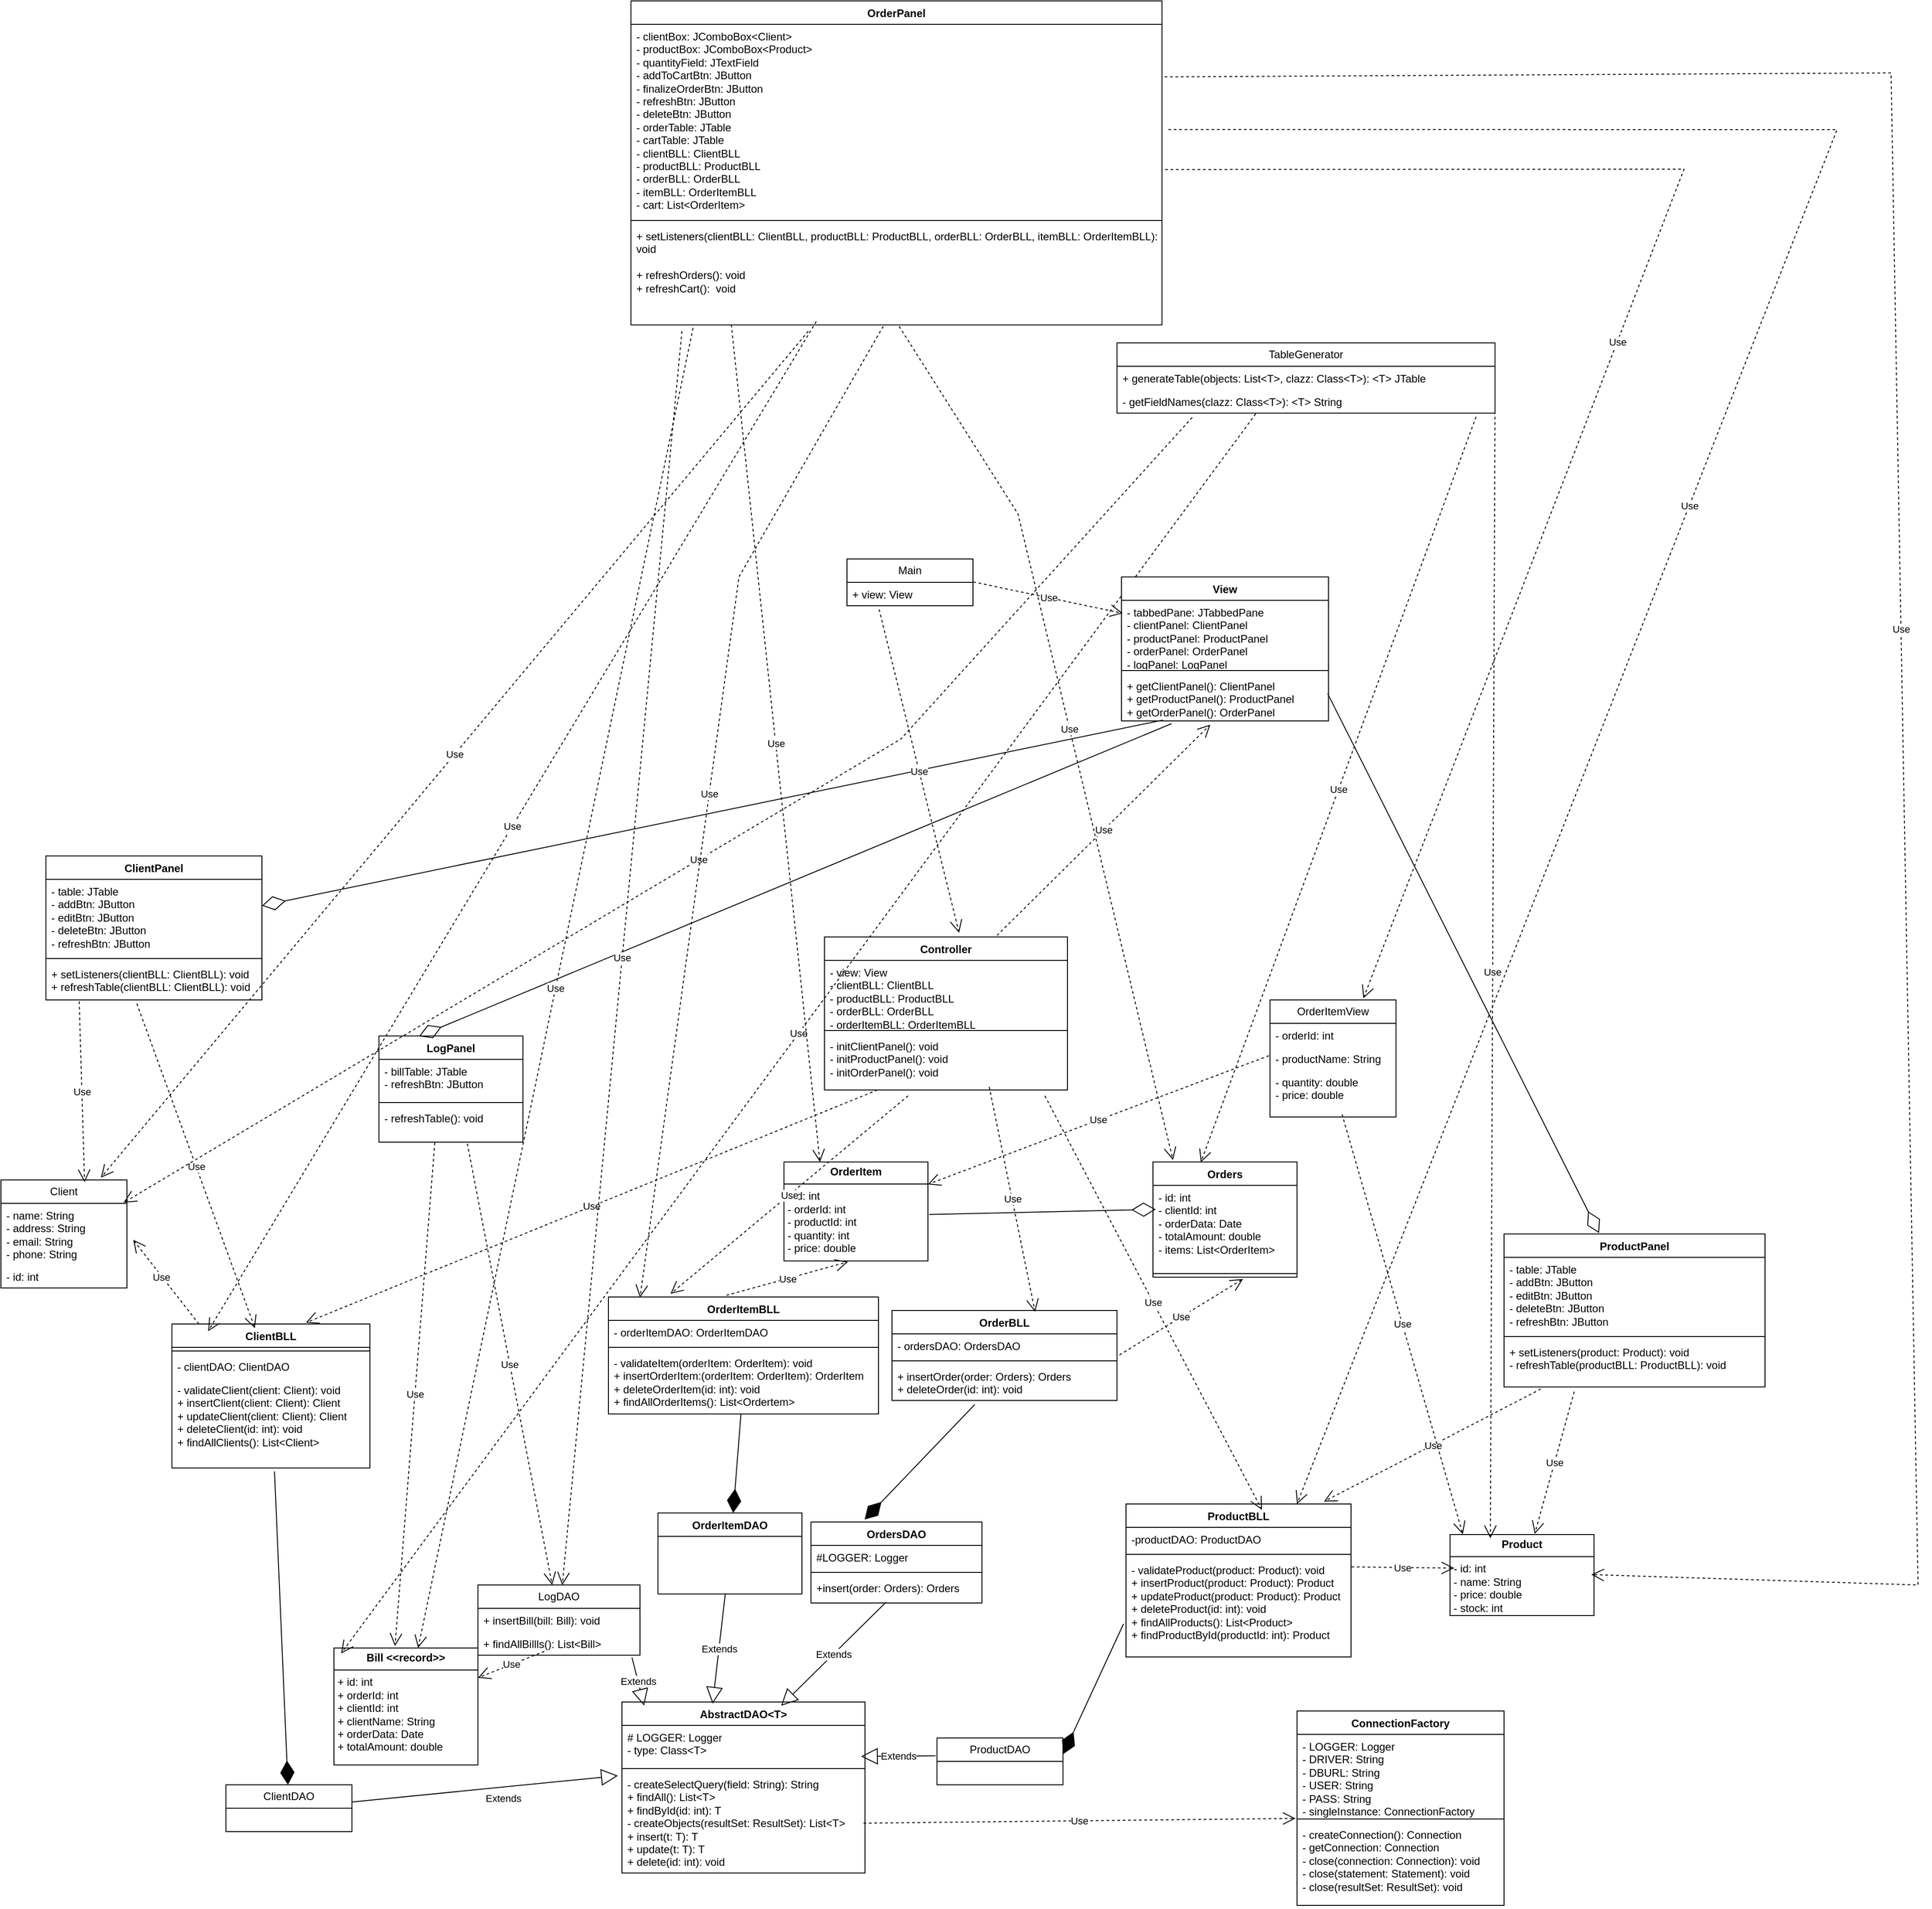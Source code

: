 <mxfile version="27.0.6">
  <diagram name="Page-1" id="y-tX09872BXfUk0gjT1W">
    <mxGraphModel dx="5974" dy="3396" grid="1" gridSize="10" guides="1" tooltips="1" connect="0" arrows="0" fold="1" page="1" pageScale="1" pageWidth="850" pageHeight="1100" math="0" shadow="0">
      <root>
        <mxCell id="0" />
        <mxCell id="1" parent="0" />
        <mxCell id="9glrG_5pQAJuZN0FgF0n-5" value="AbstractDAO&amp;lt;T&amp;gt;" style="swimlane;fontStyle=1;align=center;verticalAlign=top;childLayout=stackLayout;horizontal=1;startSize=26;horizontalStack=0;resizeParent=1;resizeParentMax=0;resizeLast=0;collapsible=1;marginBottom=0;whiteSpace=wrap;html=1;" parent="1" vertex="1">
          <mxGeometry x="660" y="870" width="270" height="190" as="geometry" />
        </mxCell>
        <mxCell id="9glrG_5pQAJuZN0FgF0n-6" value="# LOGGER: Logger&lt;div&gt;- type: Class&amp;lt;T&amp;gt;&lt;/div&gt;" style="text;strokeColor=none;fillColor=none;align=left;verticalAlign=top;spacingLeft=4;spacingRight=4;overflow=hidden;rotatable=0;points=[[0,0.5],[1,0.5]];portConstraint=eastwest;whiteSpace=wrap;html=1;" parent="9glrG_5pQAJuZN0FgF0n-5" vertex="1">
          <mxGeometry y="26" width="270" height="44" as="geometry" />
        </mxCell>
        <mxCell id="9glrG_5pQAJuZN0FgF0n-7" value="" style="line;strokeWidth=1;fillColor=none;align=left;verticalAlign=middle;spacingTop=-1;spacingLeft=3;spacingRight=3;rotatable=0;labelPosition=right;points=[];portConstraint=eastwest;strokeColor=inherit;" parent="9glrG_5pQAJuZN0FgF0n-5" vertex="1">
          <mxGeometry y="70" width="270" height="8" as="geometry" />
        </mxCell>
        <mxCell id="9glrG_5pQAJuZN0FgF0n-8" value="- createSelectQuery(field: String): String&lt;div&gt;+ findAll(): List&amp;lt;T&amp;gt;&lt;/div&gt;&lt;div&gt;+ findById(id: int): T&lt;/div&gt;&lt;div&gt;- createObjects(resultSet: ResultSet): List&amp;lt;T&amp;gt;&lt;/div&gt;&lt;div&gt;+ insert(t: T): T&lt;/div&gt;&lt;div&gt;+ update(t: T): T&lt;/div&gt;&lt;div&gt;+ delete(id: int): void&lt;/div&gt;" style="text;strokeColor=none;fillColor=none;align=left;verticalAlign=top;spacingLeft=4;spacingRight=4;overflow=hidden;rotatable=0;points=[[0,0.5],[1,0.5]];portConstraint=eastwest;whiteSpace=wrap;html=1;" parent="9glrG_5pQAJuZN0FgF0n-5" vertex="1">
          <mxGeometry y="78" width="270" height="112" as="geometry" />
        </mxCell>
        <mxCell id="9glrG_5pQAJuZN0FgF0n-10" value="ClientDAO" style="swimlane;fontStyle=0;childLayout=stackLayout;horizontal=1;startSize=26;fillColor=none;horizontalStack=0;resizeParent=1;resizeParentMax=0;resizeLast=0;collapsible=1;marginBottom=0;whiteSpace=wrap;html=1;" parent="1" vertex="1">
          <mxGeometry x="220" y="962" width="140" height="52" as="geometry" />
        </mxCell>
        <mxCell id="9glrG_5pQAJuZN0FgF0n-14" value="LogDAO" style="swimlane;fontStyle=0;childLayout=stackLayout;horizontal=1;startSize=26;fillColor=none;horizontalStack=0;resizeParent=1;resizeParentMax=0;resizeLast=0;collapsible=1;marginBottom=0;whiteSpace=wrap;html=1;" parent="1" vertex="1">
          <mxGeometry x="500" y="740" width="180" height="78" as="geometry" />
        </mxCell>
        <mxCell id="9glrG_5pQAJuZN0FgF0n-15" value="+ insertBill(bill: Bill): void" style="text;strokeColor=none;fillColor=none;align=left;verticalAlign=top;spacingLeft=4;spacingRight=4;overflow=hidden;rotatable=0;points=[[0,0.5],[1,0.5]];portConstraint=eastwest;whiteSpace=wrap;html=1;" parent="9glrG_5pQAJuZN0FgF0n-14" vertex="1">
          <mxGeometry y="26" width="180" height="26" as="geometry" />
        </mxCell>
        <mxCell id="9glrG_5pQAJuZN0FgF0n-16" value="+ findAllBillls(): List&amp;lt;Bill&amp;gt;" style="text;strokeColor=none;fillColor=none;align=left;verticalAlign=top;spacingLeft=4;spacingRight=4;overflow=hidden;rotatable=0;points=[[0,0.5],[1,0.5]];portConstraint=eastwest;whiteSpace=wrap;html=1;" parent="9glrG_5pQAJuZN0FgF0n-14" vertex="1">
          <mxGeometry y="52" width="180" height="26" as="geometry" />
        </mxCell>
        <mxCell id="9glrG_5pQAJuZN0FgF0n-18" value="OrderItemDAO" style="swimlane;fontStyle=1;align=center;verticalAlign=top;childLayout=stackLayout;horizontal=1;startSize=26;horizontalStack=0;resizeParent=1;resizeParentMax=0;resizeLast=0;collapsible=1;marginBottom=0;whiteSpace=wrap;html=1;" parent="1" vertex="1">
          <mxGeometry x="700" y="660" width="160" height="90" as="geometry" />
        </mxCell>
        <mxCell id="9glrG_5pQAJuZN0FgF0n-26" value="OrdersDAO" style="swimlane;fontStyle=1;align=center;verticalAlign=top;childLayout=stackLayout;horizontal=1;startSize=26;horizontalStack=0;resizeParent=1;resizeParentMax=0;resizeLast=0;collapsible=1;marginBottom=0;whiteSpace=wrap;html=1;" parent="1" vertex="1">
          <mxGeometry x="870" y="670" width="190" height="90" as="geometry" />
        </mxCell>
        <mxCell id="9glrG_5pQAJuZN0FgF0n-27" value="#LOGGER: Logger" style="text;strokeColor=none;fillColor=none;align=left;verticalAlign=top;spacingLeft=4;spacingRight=4;overflow=hidden;rotatable=0;points=[[0,0.5],[1,0.5]];portConstraint=eastwest;whiteSpace=wrap;html=1;" parent="9glrG_5pQAJuZN0FgF0n-26" vertex="1">
          <mxGeometry y="26" width="190" height="26" as="geometry" />
        </mxCell>
        <mxCell id="9glrG_5pQAJuZN0FgF0n-28" value="" style="line;strokeWidth=1;fillColor=none;align=left;verticalAlign=middle;spacingTop=-1;spacingLeft=3;spacingRight=3;rotatable=0;labelPosition=right;points=[];portConstraint=eastwest;strokeColor=inherit;" parent="9glrG_5pQAJuZN0FgF0n-26" vertex="1">
          <mxGeometry y="52" width="190" height="8" as="geometry" />
        </mxCell>
        <mxCell id="9glrG_5pQAJuZN0FgF0n-29" value="+insert(order: Orders): Orders&lt;div&gt;&lt;br&gt;&lt;/div&gt;" style="text;strokeColor=none;fillColor=none;align=left;verticalAlign=top;spacingLeft=4;spacingRight=4;overflow=hidden;rotatable=0;points=[[0,0.5],[1,0.5]];portConstraint=eastwest;whiteSpace=wrap;html=1;" parent="9glrG_5pQAJuZN0FgF0n-26" vertex="1">
          <mxGeometry y="60" width="190" height="30" as="geometry" />
        </mxCell>
        <mxCell id="9glrG_5pQAJuZN0FgF0n-30" value="ProductDAO" style="swimlane;fontStyle=0;childLayout=stackLayout;horizontal=1;startSize=26;fillColor=none;horizontalStack=0;resizeParent=1;resizeParentMax=0;resizeLast=0;collapsible=1;marginBottom=0;whiteSpace=wrap;html=1;" parent="1" vertex="1">
          <mxGeometry x="1010" y="910" width="140" height="52" as="geometry" />
        </mxCell>
        <mxCell id="9glrG_5pQAJuZN0FgF0n-38" value="Extends" style="endArrow=block;endSize=16;endFill=0;html=1;rounded=0;entryX=-0.017;entryY=0.035;entryDx=0;entryDy=0;entryPerimeter=0;" parent="1" source="9glrG_5pQAJuZN0FgF0n-10" target="9glrG_5pQAJuZN0FgF0n-8" edge="1">
          <mxGeometry x="0.128" y="-11" width="160" relative="1" as="geometry">
            <mxPoint x="339.51" y="122.002" as="sourcePoint" />
            <mxPoint x="620.49" y="365.558" as="targetPoint" />
            <mxPoint y="1" as="offset" />
          </mxGeometry>
        </mxCell>
        <mxCell id="9glrG_5pQAJuZN0FgF0n-39" value="Extends" style="endArrow=block;endSize=16;endFill=0;html=1;rounded=0;entryX=0.091;entryY=0.021;entryDx=0;entryDy=0;entryPerimeter=0;exitX=0.951;exitY=1.1;exitDx=0;exitDy=0;exitPerimeter=0;" parent="1" source="9glrG_5pQAJuZN0FgF0n-16" target="9glrG_5pQAJuZN0FgF0n-5" edge="1">
          <mxGeometry width="160" relative="1" as="geometry">
            <mxPoint x="570" y="270" as="sourcePoint" />
            <mxPoint x="577" y="391" as="targetPoint" />
          </mxGeometry>
        </mxCell>
        <mxCell id="9glrG_5pQAJuZN0FgF0n-40" value="Extends" style="endArrow=block;endSize=16;endFill=0;html=1;rounded=0;exitX=0.439;exitY=0.971;exitDx=0;exitDy=0;exitPerimeter=0;entryX=0.655;entryY=0.022;entryDx=0;entryDy=0;entryPerimeter=0;" parent="1" source="9glrG_5pQAJuZN0FgF0n-29" target="9glrG_5pQAJuZN0FgF0n-5" edge="1">
          <mxGeometry width="160" relative="1" as="geometry">
            <mxPoint x="970" y="270" as="sourcePoint" />
            <mxPoint x="841" y="290" as="targetPoint" />
          </mxGeometry>
        </mxCell>
        <mxCell id="9glrG_5pQAJuZN0FgF0n-41" value="Extends" style="endArrow=block;endSize=16;endFill=0;html=1;rounded=0;entryX=0.984;entryY=0.783;entryDx=0;entryDy=0;entryPerimeter=0;exitX=-0.011;exitY=0.381;exitDx=0;exitDy=0;exitPerimeter=0;" parent="1" source="9glrG_5pQAJuZN0FgF0n-30" target="9glrG_5pQAJuZN0FgF0n-6" edge="1">
          <mxGeometry width="160" relative="1" as="geometry">
            <mxPoint x="1290" y="120" as="sourcePoint" />
            <mxPoint x="1297" y="481" as="targetPoint" />
          </mxGeometry>
        </mxCell>
        <mxCell id="9glrG_5pQAJuZN0FgF0n-42" value="ClientBLL" style="swimlane;fontStyle=1;align=center;verticalAlign=top;childLayout=stackLayout;horizontal=1;startSize=26;horizontalStack=0;resizeParent=1;resizeParentMax=0;resizeLast=0;collapsible=1;marginBottom=0;whiteSpace=wrap;html=1;" parent="1" vertex="1">
          <mxGeometry x="160" y="450" width="220" height="160" as="geometry" />
        </mxCell>
        <mxCell id="9glrG_5pQAJuZN0FgF0n-44" value="" style="line;strokeWidth=1;fillColor=none;align=left;verticalAlign=middle;spacingTop=-1;spacingLeft=3;spacingRight=3;rotatable=0;labelPosition=right;points=[];portConstraint=eastwest;strokeColor=inherit;" parent="9glrG_5pQAJuZN0FgF0n-42" vertex="1">
          <mxGeometry y="26" width="220" height="8" as="geometry" />
        </mxCell>
        <mxCell id="9glrG_5pQAJuZN0FgF0n-43" value="- clientDAO: ClientDAO" style="text;strokeColor=none;fillColor=none;align=left;verticalAlign=top;spacingLeft=4;spacingRight=4;overflow=hidden;rotatable=0;points=[[0,0.5],[1,0.5]];portConstraint=eastwest;whiteSpace=wrap;html=1;" parent="9glrG_5pQAJuZN0FgF0n-42" vertex="1">
          <mxGeometry y="34" width="220" height="26" as="geometry" />
        </mxCell>
        <mxCell id="9glrG_5pQAJuZN0FgF0n-45" value="- validateClient(client: Client): void&lt;div&gt;+ insertClient(client: Client): Client&lt;/div&gt;&lt;div&gt;+ updateClient(client: Client): Client&lt;/div&gt;&lt;div&gt;+ deleteClient(id: int): void&lt;/div&gt;&lt;div&gt;+ findAllClients(): List&amp;lt;Client&amp;gt;&lt;/div&gt;" style="text;strokeColor=none;fillColor=none;align=left;verticalAlign=top;spacingLeft=4;spacingRight=4;overflow=hidden;rotatable=0;points=[[0,0.5],[1,0.5]];portConstraint=eastwest;whiteSpace=wrap;html=1;" parent="9glrG_5pQAJuZN0FgF0n-42" vertex="1">
          <mxGeometry y="60" width="220" height="100" as="geometry" />
        </mxCell>
        <mxCell id="9glrG_5pQAJuZN0FgF0n-46" value="OrderBLL" style="swimlane;fontStyle=1;align=center;verticalAlign=top;childLayout=stackLayout;horizontal=1;startSize=26;horizontalStack=0;resizeParent=1;resizeParentMax=0;resizeLast=0;collapsible=1;marginBottom=0;whiteSpace=wrap;html=1;" parent="1" vertex="1">
          <mxGeometry x="960" y="435" width="250" height="100" as="geometry" />
        </mxCell>
        <mxCell id="9glrG_5pQAJuZN0FgF0n-47" value="- ordersDAO: OrdersDAO" style="text;strokeColor=none;fillColor=none;align=left;verticalAlign=top;spacingLeft=4;spacingRight=4;overflow=hidden;rotatable=0;points=[[0,0.5],[1,0.5]];portConstraint=eastwest;whiteSpace=wrap;html=1;" parent="9glrG_5pQAJuZN0FgF0n-46" vertex="1">
          <mxGeometry y="26" width="250" height="26" as="geometry" />
        </mxCell>
        <mxCell id="9glrG_5pQAJuZN0FgF0n-48" value="" style="line;strokeWidth=1;fillColor=none;align=left;verticalAlign=middle;spacingTop=-1;spacingLeft=3;spacingRight=3;rotatable=0;labelPosition=right;points=[];portConstraint=eastwest;strokeColor=inherit;" parent="9glrG_5pQAJuZN0FgF0n-46" vertex="1">
          <mxGeometry y="52" width="250" height="8" as="geometry" />
        </mxCell>
        <mxCell id="9glrG_5pQAJuZN0FgF0n-49" value="+ insertOrder(order: Orders): Orders&lt;div&gt;+ deleteOrder(id: int): void&lt;/div&gt;" style="text;strokeColor=none;fillColor=none;align=left;verticalAlign=top;spacingLeft=4;spacingRight=4;overflow=hidden;rotatable=0;points=[[0,0.5],[1,0.5]];portConstraint=eastwest;whiteSpace=wrap;html=1;" parent="9glrG_5pQAJuZN0FgF0n-46" vertex="1">
          <mxGeometry y="60" width="250" height="40" as="geometry" />
        </mxCell>
        <mxCell id="9glrG_5pQAJuZN0FgF0n-50" value="OrderItemBLL" style="swimlane;fontStyle=1;align=center;verticalAlign=top;childLayout=stackLayout;horizontal=1;startSize=26;horizontalStack=0;resizeParent=1;resizeParentMax=0;resizeLast=0;collapsible=1;marginBottom=0;whiteSpace=wrap;html=1;" parent="1" vertex="1">
          <mxGeometry x="645" y="420" width="300" height="130" as="geometry" />
        </mxCell>
        <mxCell id="9glrG_5pQAJuZN0FgF0n-51" value="- orderItemDAO: OrderItemDAO" style="text;strokeColor=none;fillColor=none;align=left;verticalAlign=top;spacingLeft=4;spacingRight=4;overflow=hidden;rotatable=0;points=[[0,0.5],[1,0.5]];portConstraint=eastwest;whiteSpace=wrap;html=1;" parent="9glrG_5pQAJuZN0FgF0n-50" vertex="1">
          <mxGeometry y="26" width="300" height="26" as="geometry" />
        </mxCell>
        <mxCell id="9glrG_5pQAJuZN0FgF0n-52" value="" style="line;strokeWidth=1;fillColor=none;align=left;verticalAlign=middle;spacingTop=-1;spacingLeft=3;spacingRight=3;rotatable=0;labelPosition=right;points=[];portConstraint=eastwest;strokeColor=inherit;" parent="9glrG_5pQAJuZN0FgF0n-50" vertex="1">
          <mxGeometry y="52" width="300" height="8" as="geometry" />
        </mxCell>
        <mxCell id="9glrG_5pQAJuZN0FgF0n-53" value="- validateItem(orderItem: OrderItem): void&lt;div&gt;+ insertOrderItem:(orderItem: OrderItem): OrderItem&amp;nbsp;&lt;/div&gt;&lt;div&gt;+ deleteOrderItem(id: int): void&lt;/div&gt;&lt;div&gt;+ findAllOrderItems(): List&amp;lt;Ordertem&amp;gt;&lt;/div&gt;" style="text;strokeColor=none;fillColor=none;align=left;verticalAlign=top;spacingLeft=4;spacingRight=4;overflow=hidden;rotatable=0;points=[[0,0.5],[1,0.5]];portConstraint=eastwest;whiteSpace=wrap;html=1;" parent="9glrG_5pQAJuZN0FgF0n-50" vertex="1">
          <mxGeometry y="60" width="300" height="70" as="geometry" />
        </mxCell>
        <mxCell id="9glrG_5pQAJuZN0FgF0n-54" value="ProductBLL" style="swimlane;fontStyle=1;align=center;verticalAlign=top;childLayout=stackLayout;horizontal=1;startSize=26;horizontalStack=0;resizeParent=1;resizeParentMax=0;resizeLast=0;collapsible=1;marginBottom=0;whiteSpace=wrap;html=1;" parent="1" vertex="1">
          <mxGeometry x="1220" y="650" width="250" height="170" as="geometry" />
        </mxCell>
        <mxCell id="9glrG_5pQAJuZN0FgF0n-55" value="-productDAO: ProductDAO" style="text;strokeColor=none;fillColor=none;align=left;verticalAlign=top;spacingLeft=4;spacingRight=4;overflow=hidden;rotatable=0;points=[[0,0.5],[1,0.5]];portConstraint=eastwest;whiteSpace=wrap;html=1;" parent="9glrG_5pQAJuZN0FgF0n-54" vertex="1">
          <mxGeometry y="26" width="250" height="26" as="geometry" />
        </mxCell>
        <mxCell id="9glrG_5pQAJuZN0FgF0n-56" value="" style="line;strokeWidth=1;fillColor=none;align=left;verticalAlign=middle;spacingTop=-1;spacingLeft=3;spacingRight=3;rotatable=0;labelPosition=right;points=[];portConstraint=eastwest;strokeColor=inherit;" parent="9glrG_5pQAJuZN0FgF0n-54" vertex="1">
          <mxGeometry y="52" width="250" height="8" as="geometry" />
        </mxCell>
        <mxCell id="9glrG_5pQAJuZN0FgF0n-57" value="- validateProduct(product: Product): void&lt;div&gt;+ insertProduct(product: Product): Product&lt;/div&gt;&lt;div&gt;+ updateProduct(product: Product): Product&lt;/div&gt;&lt;div&gt;+ deleteProduct(id: int): void&lt;/div&gt;&lt;div&gt;+ findAllProducts(): List&amp;lt;Product&amp;gt;&lt;/div&gt;&lt;div&gt;+ findProductById(productId: int): Product&lt;/div&gt;" style="text;strokeColor=none;fillColor=none;align=left;verticalAlign=top;spacingLeft=4;spacingRight=4;overflow=hidden;rotatable=0;points=[[0,0.5],[1,0.5]];portConstraint=eastwest;whiteSpace=wrap;html=1;" parent="9glrG_5pQAJuZN0FgF0n-54" vertex="1">
          <mxGeometry y="60" width="250" height="110" as="geometry" />
        </mxCell>
        <mxCell id="9glrG_5pQAJuZN0FgF0n-58" value="" style="endArrow=diamondThin;endFill=1;endSize=24;html=1;rounded=0;exitX=0.518;exitY=1.038;exitDx=0;exitDy=0;exitPerimeter=0;" parent="1" source="9glrG_5pQAJuZN0FgF0n-45" target="9glrG_5pQAJuZN0FgF0n-10" edge="1">
          <mxGeometry width="160" relative="1" as="geometry">
            <mxPoint x="300" y="340" as="sourcePoint" />
            <mxPoint x="460" y="340" as="targetPoint" />
          </mxGeometry>
        </mxCell>
        <mxCell id="9glrG_5pQAJuZN0FgF0n-59" value="" style="endArrow=diamondThin;endFill=1;endSize=24;html=1;rounded=0;exitX=0.368;exitY=1.112;exitDx=0;exitDy=0;exitPerimeter=0;entryX=0.314;entryY=-0.03;entryDx=0;entryDy=0;entryPerimeter=0;" parent="1" source="9glrG_5pQAJuZN0FgF0n-49" target="9glrG_5pQAJuZN0FgF0n-26" edge="1">
          <mxGeometry width="160" relative="1" as="geometry">
            <mxPoint x="470" y="210" as="sourcePoint" />
            <mxPoint x="508" y="336" as="targetPoint" />
          </mxGeometry>
        </mxCell>
        <mxCell id="9glrG_5pQAJuZN0FgF0n-60" value="" style="endArrow=diamondThin;endFill=1;endSize=24;html=1;rounded=0;" parent="1" source="9glrG_5pQAJuZN0FgF0n-53" target="9glrG_5pQAJuZN0FgF0n-18" edge="1">
          <mxGeometry width="160" relative="1" as="geometry">
            <mxPoint x="740" y="160" as="sourcePoint" />
            <mxPoint x="778" y="286" as="targetPoint" />
          </mxGeometry>
        </mxCell>
        <mxCell id="9glrG_5pQAJuZN0FgF0n-61" value="" style="endArrow=diamondThin;endFill=1;endSize=24;html=1;rounded=0;exitX=-0.011;exitY=0.666;exitDx=0;exitDy=0;exitPerimeter=0;entryX=1.003;entryY=0.342;entryDx=0;entryDy=0;entryPerimeter=0;" parent="1" source="9glrG_5pQAJuZN0FgF0n-57" target="9glrG_5pQAJuZN0FgF0n-30" edge="1">
          <mxGeometry width="160" relative="1" as="geometry">
            <mxPoint x="1230" y="470" as="sourcePoint" />
            <mxPoint x="1130" y="410" as="targetPoint" />
          </mxGeometry>
        </mxCell>
        <mxCell id="9glrG_5pQAJuZN0FgF0n-62" value="Extends" style="endArrow=block;endSize=16;endFill=0;html=1;rounded=0;entryX=0.373;entryY=0.01;entryDx=0;entryDy=0;entryPerimeter=0;" parent="1" source="9glrG_5pQAJuZN0FgF0n-18" target="9glrG_5pQAJuZN0FgF0n-5" edge="1">
          <mxGeometry width="160" relative="1" as="geometry">
            <mxPoint x="680" y="880" as="sourcePoint" />
            <mxPoint x="840" y="880" as="targetPoint" />
          </mxGeometry>
        </mxCell>
        <mxCell id="9glrG_5pQAJuZN0FgF0n-63" value="&lt;p style=&quot;margin:0px;margin-top:4px;text-align:center;&quot;&gt;&lt;b&gt;Bill &amp;lt;&amp;lt;record&amp;gt;&amp;gt;&lt;/b&gt;&lt;/p&gt;&lt;hr size=&quot;1&quot; style=&quot;border-style:solid;&quot;&gt;&lt;p style=&quot;margin:0px;margin-left:4px;&quot;&gt;+ id: int&lt;/p&gt;&lt;p style=&quot;margin:0px;margin-left:4px;&quot;&gt;+ orderId: int&lt;/p&gt;&lt;p style=&quot;margin:0px;margin-left:4px;&quot;&gt;+ clientId: int&lt;/p&gt;&lt;p style=&quot;margin:0px;margin-left:4px;&quot;&gt;+ clientName: String&lt;/p&gt;&lt;p style=&quot;margin:0px;margin-left:4px;&quot;&gt;+ orderData: Date&lt;/p&gt;&lt;p style=&quot;margin:0px;margin-left:4px;&quot;&gt;+ totalAmount: double&lt;/p&gt;" style="verticalAlign=top;align=left;overflow=fill;html=1;whiteSpace=wrap;" parent="1" vertex="1">
          <mxGeometry x="340" y="810" width="160" height="130" as="geometry" />
        </mxCell>
        <mxCell id="9glrG_5pQAJuZN0FgF0n-64" value="Use" style="endArrow=open;endSize=12;dashed=1;html=1;rounded=0;exitX=0.41;exitY=0.837;exitDx=0;exitDy=0;exitPerimeter=0;" parent="1" source="9glrG_5pQAJuZN0FgF0n-16" target="9glrG_5pQAJuZN0FgF0n-63" edge="1">
          <mxGeometry width="160" relative="1" as="geometry">
            <mxPoint x="370" y="740" as="sourcePoint" />
            <mxPoint x="560" y="930" as="targetPoint" />
          </mxGeometry>
        </mxCell>
        <mxCell id="9glrG_5pQAJuZN0FgF0n-65" value="Client" style="swimlane;fontStyle=0;childLayout=stackLayout;horizontal=1;startSize=26;fillColor=none;horizontalStack=0;resizeParent=1;resizeParentMax=0;resizeLast=0;collapsible=1;marginBottom=0;whiteSpace=wrap;html=1;" parent="1" vertex="1">
          <mxGeometry x="-30" y="290" width="140" height="120" as="geometry" />
        </mxCell>
        <mxCell id="9glrG_5pQAJuZN0FgF0n-68" value="- name: String&lt;div&gt;- address: String&lt;/div&gt;&lt;div&gt;- email: String&lt;/div&gt;&lt;div&gt;- phone: String&lt;/div&gt;" style="text;strokeColor=none;fillColor=none;align=left;verticalAlign=top;spacingLeft=4;spacingRight=4;overflow=hidden;rotatable=0;points=[[0,0.5],[1,0.5]];portConstraint=eastwest;whiteSpace=wrap;html=1;" parent="9glrG_5pQAJuZN0FgF0n-65" vertex="1">
          <mxGeometry y="26" width="140" height="68" as="geometry" />
        </mxCell>
        <mxCell id="9glrG_5pQAJuZN0FgF0n-66" value="- id: int" style="text;strokeColor=none;fillColor=none;align=left;verticalAlign=top;spacingLeft=4;spacingRight=4;overflow=hidden;rotatable=0;points=[[0,0.5],[1,0.5]];portConstraint=eastwest;whiteSpace=wrap;html=1;" parent="9glrG_5pQAJuZN0FgF0n-65" vertex="1">
          <mxGeometry y="94" width="140" height="26" as="geometry" />
        </mxCell>
        <mxCell id="9glrG_5pQAJuZN0FgF0n-69" value="Use" style="endArrow=open;endSize=12;dashed=1;html=1;rounded=0;exitX=0.136;exitY=0;exitDx=0;exitDy=0;exitPerimeter=0;entryX=1.05;entryY=0.596;entryDx=0;entryDy=0;entryPerimeter=0;" parent="1" source="9glrG_5pQAJuZN0FgF0n-42" target="9glrG_5pQAJuZN0FgF0n-68" edge="1">
          <mxGeometry x="0.11" width="160" relative="1" as="geometry">
            <mxPoint x="90" y="740" as="sourcePoint" />
            <mxPoint x="250" y="740" as="targetPoint" />
            <mxPoint x="-1" as="offset" />
          </mxGeometry>
        </mxCell>
        <mxCell id="9glrG_5pQAJuZN0FgF0n-71" value="&lt;p style=&quot;margin:0px;margin-top:4px;text-align:center;&quot;&gt;&lt;b&gt;OrderItem&lt;/b&gt;&lt;/p&gt;&lt;hr size=&quot;1&quot; style=&quot;border-style:solid;&quot;&gt;&lt;p style=&quot;margin:0px;margin-left:4px;&quot;&gt;- id: int&lt;/p&gt;&lt;p style=&quot;margin:0px;margin-left:4px;&quot;&gt;- orderId: int&lt;/p&gt;&lt;p style=&quot;margin:0px;margin-left:4px;&quot;&gt;- productId: int&lt;/p&gt;&lt;p style=&quot;margin:0px;margin-left:4px;&quot;&gt;- quantity: int&lt;/p&gt;&lt;p style=&quot;margin:0px;margin-left:4px;&quot;&gt;- price: double&lt;/p&gt;" style="verticalAlign=top;align=left;overflow=fill;html=1;whiteSpace=wrap;" parent="1" vertex="1">
          <mxGeometry x="840" y="270" width="160" height="110" as="geometry" />
        </mxCell>
        <mxCell id="9glrG_5pQAJuZN0FgF0n-72" value="Use" style="endArrow=open;endSize=12;dashed=1;html=1;rounded=0;entryX=0.444;entryY=1.009;entryDx=0;entryDy=0;entryPerimeter=0;exitX=0.437;exitY=-0.014;exitDx=0;exitDy=0;exitPerimeter=0;" parent="1" source="9glrG_5pQAJuZN0FgF0n-50" target="9glrG_5pQAJuZN0FgF0n-71" edge="1">
          <mxGeometry width="160" relative="1" as="geometry">
            <mxPoint x="730" y="390" as="sourcePoint" />
            <mxPoint x="890" y="390" as="targetPoint" />
          </mxGeometry>
        </mxCell>
        <mxCell id="9glrG_5pQAJuZN0FgF0n-73" value="Orders" style="swimlane;fontStyle=1;align=center;verticalAlign=top;childLayout=stackLayout;horizontal=1;startSize=26;horizontalStack=0;resizeParent=1;resizeParentMax=0;resizeLast=0;collapsible=1;marginBottom=0;whiteSpace=wrap;html=1;" parent="1" vertex="1">
          <mxGeometry x="1250" y="270" width="160" height="128" as="geometry" />
        </mxCell>
        <mxCell id="9glrG_5pQAJuZN0FgF0n-74" value="- id: int&lt;div&gt;- clientId: int&lt;/div&gt;&lt;div&gt;- orderData: Date&lt;/div&gt;&lt;div&gt;- totalAmount: double&lt;/div&gt;&lt;div&gt;- items: List&amp;lt;OrderItem&amp;gt;&lt;/div&gt;" style="text;strokeColor=none;fillColor=none;align=left;verticalAlign=top;spacingLeft=4;spacingRight=4;overflow=hidden;rotatable=0;points=[[0,0.5],[1,0.5]];portConstraint=eastwest;whiteSpace=wrap;html=1;" parent="9glrG_5pQAJuZN0FgF0n-73" vertex="1">
          <mxGeometry y="26" width="160" height="94" as="geometry" />
        </mxCell>
        <mxCell id="9glrG_5pQAJuZN0FgF0n-75" value="" style="line;strokeWidth=1;fillColor=none;align=left;verticalAlign=middle;spacingTop=-1;spacingLeft=3;spacingRight=3;rotatable=0;labelPosition=right;points=[];portConstraint=eastwest;strokeColor=inherit;" parent="9glrG_5pQAJuZN0FgF0n-73" vertex="1">
          <mxGeometry y="120" width="160" height="8" as="geometry" />
        </mxCell>
        <mxCell id="9glrG_5pQAJuZN0FgF0n-82" value="" style="endArrow=diamondThin;endFill=0;endSize=24;html=1;rounded=0;entryX=0.019;entryY=0.284;entryDx=0;entryDy=0;entryPerimeter=0;exitX=1.008;exitY=0.531;exitDx=0;exitDy=0;exitPerimeter=0;" parent="1" source="9glrG_5pQAJuZN0FgF0n-71" target="9glrG_5pQAJuZN0FgF0n-74" edge="1">
          <mxGeometry width="160" relative="1" as="geometry">
            <mxPoint x="820" y="292.321" as="sourcePoint" />
            <mxPoint x="950" y="290" as="targetPoint" />
          </mxGeometry>
        </mxCell>
        <mxCell id="9glrG_5pQAJuZN0FgF0n-83" value="&lt;p style=&quot;margin:0px;margin-top:4px;text-align:center;&quot;&gt;&lt;b&gt;Product&lt;/b&gt;&lt;/p&gt;&lt;hr size=&quot;1&quot; style=&quot;border-style:solid;&quot;&gt;&lt;p style=&quot;margin:0px;margin-left:4px;&quot;&gt;- id: int&lt;/p&gt;&lt;p style=&quot;margin:0px;margin-left:4px;&quot;&gt;- name: String&lt;/p&gt;&lt;p style=&quot;margin:0px;margin-left:4px;&quot;&gt;- price: double&lt;/p&gt;&lt;p style=&quot;margin:0px;margin-left:4px;&quot;&gt;- stock: int&lt;/p&gt;&lt;p style=&quot;margin:0px;margin-left:4px;&quot;&gt;&lt;br&gt;&lt;/p&gt;" style="verticalAlign=top;align=left;overflow=fill;html=1;whiteSpace=wrap;" parent="1" vertex="1">
          <mxGeometry x="1580" y="684" width="160" height="90" as="geometry" />
        </mxCell>
        <mxCell id="9glrG_5pQAJuZN0FgF0n-84" value="Use" style="endArrow=open;endSize=12;dashed=1;html=1;rounded=0;exitX=1.002;exitY=0.09;exitDx=0;exitDy=0;exitPerimeter=0;entryX=0.029;entryY=0.414;entryDx=0;entryDy=0;entryPerimeter=0;" parent="1" source="9glrG_5pQAJuZN0FgF0n-57" target="9glrG_5pQAJuZN0FgF0n-83" edge="1">
          <mxGeometry width="160" relative="1" as="geometry">
            <mxPoint x="1230" y="510" as="sourcePoint" />
            <mxPoint x="1390" y="510" as="targetPoint" />
          </mxGeometry>
        </mxCell>
        <mxCell id="9glrG_5pQAJuZN0FgF0n-85" value="Use" style="endArrow=open;endSize=12;dashed=1;html=1;rounded=0;exitX=1.011;exitY=0.901;exitDx=0;exitDy=0;exitPerimeter=0;" parent="1" source="9glrG_5pQAJuZN0FgF0n-47" edge="1">
          <mxGeometry width="160" relative="1" as="geometry">
            <mxPoint x="1110" y="460" as="sourcePoint" />
            <mxPoint x="1350" y="400" as="targetPoint" />
          </mxGeometry>
        </mxCell>
        <mxCell id="9glrG_5pQAJuZN0FgF0n-87" value="Controller" style="swimlane;fontStyle=1;align=center;verticalAlign=top;childLayout=stackLayout;horizontal=1;startSize=26;horizontalStack=0;resizeParent=1;resizeParentMax=0;resizeLast=0;collapsible=1;marginBottom=0;whiteSpace=wrap;html=1;" parent="1" vertex="1">
          <mxGeometry x="885" y="20" width="270" height="170" as="geometry" />
        </mxCell>
        <mxCell id="9glrG_5pQAJuZN0FgF0n-88" value="- view: View&lt;div&gt;- clientBLL: ClientBLL&lt;/div&gt;&lt;div&gt;- productBLL: ProductBLL&lt;/div&gt;&lt;div&gt;- orderBLL: OrderBLL&lt;/div&gt;&lt;div&gt;- orderItemBLL: OrderItemBLL&lt;/div&gt;" style="text;strokeColor=none;fillColor=none;align=left;verticalAlign=top;spacingLeft=4;spacingRight=4;overflow=hidden;rotatable=0;points=[[0,0.5],[1,0.5]];portConstraint=eastwest;whiteSpace=wrap;html=1;" parent="9glrG_5pQAJuZN0FgF0n-87" vertex="1">
          <mxGeometry y="26" width="270" height="74" as="geometry" />
        </mxCell>
        <mxCell id="9glrG_5pQAJuZN0FgF0n-89" value="" style="line;strokeWidth=1;fillColor=none;align=left;verticalAlign=middle;spacingTop=-1;spacingLeft=3;spacingRight=3;rotatable=0;labelPosition=right;points=[];portConstraint=eastwest;strokeColor=inherit;" parent="9glrG_5pQAJuZN0FgF0n-87" vertex="1">
          <mxGeometry y="100" width="270" height="8" as="geometry" />
        </mxCell>
        <mxCell id="9glrG_5pQAJuZN0FgF0n-90" value="- initClientPanel(): void&lt;div&gt;- initProductPanel(): void&lt;/div&gt;&lt;div&gt;- initOrderPanel(): void&lt;/div&gt;" style="text;strokeColor=none;fillColor=none;align=left;verticalAlign=top;spacingLeft=4;spacingRight=4;overflow=hidden;rotatable=0;points=[[0,0.5],[1,0.5]];portConstraint=eastwest;whiteSpace=wrap;html=1;" parent="9glrG_5pQAJuZN0FgF0n-87" vertex="1">
          <mxGeometry y="108" width="270" height="62" as="geometry" />
        </mxCell>
        <mxCell id="9glrG_5pQAJuZN0FgF0n-91" value="Use" style="endArrow=open;endSize=12;dashed=1;html=1;rounded=0;entryX=0.677;entryY=-0.009;entryDx=0;entryDy=0;entryPerimeter=0;" parent="1" source="9glrG_5pQAJuZN0FgF0n-90" target="9glrG_5pQAJuZN0FgF0n-42" edge="1">
          <mxGeometry width="160" relative="1" as="geometry">
            <mxPoint x="590" y="290" as="sourcePoint" />
            <mxPoint x="750" y="290" as="targetPoint" />
          </mxGeometry>
        </mxCell>
        <mxCell id="9glrG_5pQAJuZN0FgF0n-92" value="Use" style="endArrow=open;endSize=12;dashed=1;html=1;rounded=0;entryX=0.23;entryY=-0.027;entryDx=0;entryDy=0;entryPerimeter=0;exitX=0.344;exitY=1.105;exitDx=0;exitDy=0;exitPerimeter=0;" parent="1" source="9glrG_5pQAJuZN0FgF0n-90" target="9glrG_5pQAJuZN0FgF0n-50" edge="1">
          <mxGeometry width="160" relative="1" as="geometry">
            <mxPoint x="590" y="290" as="sourcePoint" />
            <mxPoint x="750" y="290" as="targetPoint" />
          </mxGeometry>
        </mxCell>
        <mxCell id="9glrG_5pQAJuZN0FgF0n-94" value="Use" style="endArrow=open;endSize=12;dashed=1;html=1;rounded=0;exitX=0.907;exitY=1.105;exitDx=0;exitDy=0;exitPerimeter=0;entryX=0.604;entryY=0.038;entryDx=0;entryDy=0;entryPerimeter=0;" parent="1" source="9glrG_5pQAJuZN0FgF0n-90" target="9glrG_5pQAJuZN0FgF0n-54" edge="1">
          <mxGeometry width="160" relative="1" as="geometry">
            <mxPoint x="1070" y="420" as="sourcePoint" />
            <mxPoint x="1230" y="420" as="targetPoint" />
          </mxGeometry>
        </mxCell>
        <mxCell id="9glrG_5pQAJuZN0FgF0n-95" value="Use" style="endArrow=open;endSize=12;dashed=1;html=1;rounded=0;exitX=0.678;exitY=0.944;exitDx=0;exitDy=0;exitPerimeter=0;entryX=0.636;entryY=0.015;entryDx=0;entryDy=0;entryPerimeter=0;" parent="1" source="9glrG_5pQAJuZN0FgF0n-90" target="9glrG_5pQAJuZN0FgF0n-46" edge="1">
          <mxGeometry width="160" relative="1" as="geometry">
            <mxPoint x="1070" y="420" as="sourcePoint" />
            <mxPoint x="1230" y="420" as="targetPoint" />
          </mxGeometry>
        </mxCell>
        <mxCell id="9glrG_5pQAJuZN0FgF0n-96" value="ClientPanel" style="swimlane;fontStyle=1;align=center;verticalAlign=top;childLayout=stackLayout;horizontal=1;startSize=26;horizontalStack=0;resizeParent=1;resizeParentMax=0;resizeLast=0;collapsible=1;marginBottom=0;whiteSpace=wrap;html=1;" parent="1" vertex="1">
          <mxGeometry x="20" y="-70" width="240" height="160" as="geometry" />
        </mxCell>
        <mxCell id="9glrG_5pQAJuZN0FgF0n-97" value="- table: JTable&lt;div&gt;- addBtn: JButton&lt;/div&gt;&lt;div&gt;- editBtn: JButton&lt;/div&gt;&lt;div&gt;- deleteBtn: JButton&lt;/div&gt;&lt;div&gt;- refreshBtn: JButton&lt;/div&gt;" style="text;strokeColor=none;fillColor=none;align=left;verticalAlign=top;spacingLeft=4;spacingRight=4;overflow=hidden;rotatable=0;points=[[0,0.5],[1,0.5]];portConstraint=eastwest;whiteSpace=wrap;html=1;" parent="9glrG_5pQAJuZN0FgF0n-96" vertex="1">
          <mxGeometry y="26" width="240" height="84" as="geometry" />
        </mxCell>
        <mxCell id="9glrG_5pQAJuZN0FgF0n-98" value="" style="line;strokeWidth=1;fillColor=none;align=left;verticalAlign=middle;spacingTop=-1;spacingLeft=3;spacingRight=3;rotatable=0;labelPosition=right;points=[];portConstraint=eastwest;strokeColor=inherit;" parent="9glrG_5pQAJuZN0FgF0n-96" vertex="1">
          <mxGeometry y="110" width="240" height="8" as="geometry" />
        </mxCell>
        <mxCell id="9glrG_5pQAJuZN0FgF0n-99" value="+ setListeners(clientBLL: ClientBLL): void&lt;div&gt;+ refreshTable(clientBLL: ClientBLL): void&lt;/div&gt;" style="text;strokeColor=none;fillColor=none;align=left;verticalAlign=top;spacingLeft=4;spacingRight=4;overflow=hidden;rotatable=0;points=[[0,0.5],[1,0.5]];portConstraint=eastwest;whiteSpace=wrap;html=1;" parent="9glrG_5pQAJuZN0FgF0n-96" vertex="1">
          <mxGeometry y="118" width="240" height="42" as="geometry" />
        </mxCell>
        <mxCell id="9glrG_5pQAJuZN0FgF0n-100" value="Use" style="endArrow=open;endSize=12;dashed=1;html=1;rounded=0;exitX=0.154;exitY=1.038;exitDx=0;exitDy=0;exitPerimeter=0;entryX=0.664;entryY=0.021;entryDx=0;entryDy=0;entryPerimeter=0;" parent="1" source="9glrG_5pQAJuZN0FgF0n-99" target="9glrG_5pQAJuZN0FgF0n-65" edge="1">
          <mxGeometry width="160" relative="1" as="geometry">
            <mxPoint x="150" y="310" as="sourcePoint" />
            <mxPoint x="310" y="310" as="targetPoint" />
          </mxGeometry>
        </mxCell>
        <mxCell id="9glrG_5pQAJuZN0FgF0n-101" value="Use" style="endArrow=open;endSize=12;dashed=1;html=1;rounded=0;exitX=0.421;exitY=1.097;exitDx=0;exitDy=0;exitPerimeter=0;entryX=0.419;entryY=0.029;entryDx=0;entryDy=0;entryPerimeter=0;" parent="1" source="9glrG_5pQAJuZN0FgF0n-99" target="9glrG_5pQAJuZN0FgF0n-42" edge="1">
          <mxGeometry width="160" relative="1" as="geometry">
            <mxPoint x="150" y="310" as="sourcePoint" />
            <mxPoint x="310" y="310" as="targetPoint" />
          </mxGeometry>
        </mxCell>
        <mxCell id="9glrG_5pQAJuZN0FgF0n-102" value="LogPanel" style="swimlane;fontStyle=1;align=center;verticalAlign=top;childLayout=stackLayout;horizontal=1;startSize=26;horizontalStack=0;resizeParent=1;resizeParentMax=0;resizeLast=0;collapsible=1;marginBottom=0;whiteSpace=wrap;html=1;" parent="1" vertex="1">
          <mxGeometry x="390" y="130" width="160" height="118" as="geometry" />
        </mxCell>
        <mxCell id="9glrG_5pQAJuZN0FgF0n-103" value="- billTable: JTable&lt;div&gt;- refreshBtn: JButton&lt;/div&gt;" style="text;strokeColor=none;fillColor=none;align=left;verticalAlign=top;spacingLeft=4;spacingRight=4;overflow=hidden;rotatable=0;points=[[0,0.5],[1,0.5]];portConstraint=eastwest;whiteSpace=wrap;html=1;" parent="9glrG_5pQAJuZN0FgF0n-102" vertex="1">
          <mxGeometry y="26" width="160" height="44" as="geometry" />
        </mxCell>
        <mxCell id="9glrG_5pQAJuZN0FgF0n-104" value="" style="line;strokeWidth=1;fillColor=none;align=left;verticalAlign=middle;spacingTop=-1;spacingLeft=3;spacingRight=3;rotatable=0;labelPosition=right;points=[];portConstraint=eastwest;strokeColor=inherit;" parent="9glrG_5pQAJuZN0FgF0n-102" vertex="1">
          <mxGeometry y="70" width="160" height="8" as="geometry" />
        </mxCell>
        <mxCell id="9glrG_5pQAJuZN0FgF0n-105" value="- refreshTable(): void" style="text;strokeColor=none;fillColor=none;align=left;verticalAlign=top;spacingLeft=4;spacingRight=4;overflow=hidden;rotatable=0;points=[[0,0.5],[1,0.5]];portConstraint=eastwest;whiteSpace=wrap;html=1;" parent="9glrG_5pQAJuZN0FgF0n-102" vertex="1">
          <mxGeometry y="78" width="160" height="40" as="geometry" />
        </mxCell>
        <mxCell id="9glrG_5pQAJuZN0FgF0n-106" value="Use" style="endArrow=open;endSize=12;dashed=1;html=1;rounded=0;exitX=0.388;exitY=1.015;exitDx=0;exitDy=0;exitPerimeter=0;entryX=0.424;entryY=-0.017;entryDx=0;entryDy=0;entryPerimeter=0;" parent="1" source="9glrG_5pQAJuZN0FgF0n-105" target="9glrG_5pQAJuZN0FgF0n-63" edge="1">
          <mxGeometry width="160" relative="1" as="geometry">
            <mxPoint x="330" y="730" as="sourcePoint" />
            <mxPoint x="490" y="730" as="targetPoint" />
          </mxGeometry>
        </mxCell>
        <mxCell id="9glrG_5pQAJuZN0FgF0n-107" value="Use" style="endArrow=open;endSize=12;dashed=1;html=1;rounded=0;exitX=0.614;exitY=1.042;exitDx=0;exitDy=0;exitPerimeter=0;" parent="1" source="9glrG_5pQAJuZN0FgF0n-105" target="9glrG_5pQAJuZN0FgF0n-14" edge="1">
          <mxGeometry width="160" relative="1" as="geometry">
            <mxPoint x="330" y="730" as="sourcePoint" />
            <mxPoint x="490" y="730" as="targetPoint" />
          </mxGeometry>
        </mxCell>
        <mxCell id="9glrG_5pQAJuZN0FgF0n-108" value="ProductPanel" style="swimlane;fontStyle=1;align=center;verticalAlign=top;childLayout=stackLayout;horizontal=1;startSize=26;horizontalStack=0;resizeParent=1;resizeParentMax=0;resizeLast=0;collapsible=1;marginBottom=0;whiteSpace=wrap;html=1;" parent="1" vertex="1">
          <mxGeometry x="1640" y="350" width="290" height="170" as="geometry" />
        </mxCell>
        <mxCell id="9glrG_5pQAJuZN0FgF0n-109" value="- table: JTable&lt;div&gt;- addBtn: JButton&lt;/div&gt;&lt;div&gt;- editBtn: JButton&lt;/div&gt;&lt;div&gt;- deleteBtn: JButton&lt;/div&gt;&lt;div&gt;- refreshBtn: JButton&lt;/div&gt;" style="text;strokeColor=none;fillColor=none;align=left;verticalAlign=top;spacingLeft=4;spacingRight=4;overflow=hidden;rotatable=0;points=[[0,0.5],[1,0.5]];portConstraint=eastwest;whiteSpace=wrap;html=1;" parent="9glrG_5pQAJuZN0FgF0n-108" vertex="1">
          <mxGeometry y="26" width="290" height="84" as="geometry" />
        </mxCell>
        <mxCell id="9glrG_5pQAJuZN0FgF0n-110" value="" style="line;strokeWidth=1;fillColor=none;align=left;verticalAlign=middle;spacingTop=-1;spacingLeft=3;spacingRight=3;rotatable=0;labelPosition=right;points=[];portConstraint=eastwest;strokeColor=inherit;" parent="9glrG_5pQAJuZN0FgF0n-108" vertex="1">
          <mxGeometry y="110" width="290" height="8" as="geometry" />
        </mxCell>
        <mxCell id="9glrG_5pQAJuZN0FgF0n-111" value="+ setListeners(product: Product): void&lt;div&gt;- refreshTable(productBLL: ProductBLL): void&lt;/div&gt;" style="text;strokeColor=none;fillColor=none;align=left;verticalAlign=top;spacingLeft=4;spacingRight=4;overflow=hidden;rotatable=0;points=[[0,0.5],[1,0.5]];portConstraint=eastwest;whiteSpace=wrap;html=1;" parent="9glrG_5pQAJuZN0FgF0n-108" vertex="1">
          <mxGeometry y="118" width="290" height="52" as="geometry" />
        </mxCell>
        <mxCell id="9glrG_5pQAJuZN0FgF0n-113" value="Use" style="endArrow=open;endSize=12;dashed=1;html=1;rounded=0;exitX=0.141;exitY=1.043;exitDx=0;exitDy=0;exitPerimeter=0;entryX=0.88;entryY=-0.016;entryDx=0;entryDy=0;entryPerimeter=0;" parent="1" source="9glrG_5pQAJuZN0FgF0n-111" target="9glrG_5pQAJuZN0FgF0n-54" edge="1">
          <mxGeometry width="160" relative="1" as="geometry">
            <mxPoint x="1530" y="580" as="sourcePoint" />
            <mxPoint x="1690" y="580" as="targetPoint" />
          </mxGeometry>
        </mxCell>
        <mxCell id="9glrG_5pQAJuZN0FgF0n-114" value="Use" style="endArrow=open;endSize=12;dashed=1;html=1;rounded=0;exitX=0.269;exitY=1.101;exitDx=0;exitDy=0;exitPerimeter=0;entryX=0.588;entryY=-0.008;entryDx=0;entryDy=0;entryPerimeter=0;" parent="1" source="9glrG_5pQAJuZN0FgF0n-111" target="9glrG_5pQAJuZN0FgF0n-83" edge="1">
          <mxGeometry width="160" relative="1" as="geometry">
            <mxPoint x="1530" y="580" as="sourcePoint" />
            <mxPoint x="1690" y="580" as="targetPoint" />
          </mxGeometry>
        </mxCell>
        <mxCell id="9glrG_5pQAJuZN0FgF0n-115" value="TableGenerator" style="swimlane;fontStyle=0;childLayout=stackLayout;horizontal=1;startSize=26;fillColor=none;horizontalStack=0;resizeParent=1;resizeParentMax=0;resizeLast=0;collapsible=1;marginBottom=0;whiteSpace=wrap;html=1;" parent="1" vertex="1">
          <mxGeometry x="1210" y="-640" width="420" height="78" as="geometry" />
        </mxCell>
        <mxCell id="9glrG_5pQAJuZN0FgF0n-116" value="+ generateTable(objects: List&amp;lt;T&amp;gt;, clazz: Class&amp;lt;T&amp;gt;): &amp;lt;T&amp;gt; JTable" style="text;strokeColor=none;fillColor=none;align=left;verticalAlign=top;spacingLeft=4;spacingRight=4;overflow=hidden;rotatable=0;points=[[0,0.5],[1,0.5]];portConstraint=eastwest;whiteSpace=wrap;html=1;" parent="9glrG_5pQAJuZN0FgF0n-115" vertex="1">
          <mxGeometry y="26" width="420" height="26" as="geometry" />
        </mxCell>
        <mxCell id="9glrG_5pQAJuZN0FgF0n-117" value="- getFieldNames(clazz: Class&amp;lt;T&amp;gt;): &amp;lt;T&amp;gt; String" style="text;strokeColor=none;fillColor=none;align=left;verticalAlign=top;spacingLeft=4;spacingRight=4;overflow=hidden;rotatable=0;points=[[0,0.5],[1,0.5]];portConstraint=eastwest;whiteSpace=wrap;html=1;" parent="9glrG_5pQAJuZN0FgF0n-115" vertex="1">
          <mxGeometry y="52" width="420" height="26" as="geometry" />
        </mxCell>
        <mxCell id="9glrG_5pQAJuZN0FgF0n-119" value="Use" style="endArrow=open;endSize=12;dashed=1;html=1;rounded=0;exitX=0.199;exitY=1.185;exitDx=0;exitDy=0;exitPerimeter=0;entryX=0.974;entryY=-0.012;entryDx=0;entryDy=0;entryPerimeter=0;" parent="1" source="9glrG_5pQAJuZN0FgF0n-117" target="9glrG_5pQAJuZN0FgF0n-68" edge="1">
          <mxGeometry width="160" relative="1" as="geometry">
            <mxPoint x="400" y="60" as="sourcePoint" />
            <mxPoint x="560" y="60" as="targetPoint" />
            <Array as="points">
              <mxPoint x="970" y="-200" />
            </Array>
          </mxGeometry>
        </mxCell>
        <mxCell id="9glrG_5pQAJuZN0FgF0n-120" value="Use" style="endArrow=open;endSize=12;dashed=1;html=1;rounded=0;exitX=0.367;exitY=1.031;exitDx=0;exitDy=0;exitPerimeter=0;entryX=0.05;entryY=0.046;entryDx=0;entryDy=0;entryPerimeter=0;" parent="1" source="9glrG_5pQAJuZN0FgF0n-117" target="9glrG_5pQAJuZN0FgF0n-63" edge="1">
          <mxGeometry width="160" relative="1" as="geometry">
            <mxPoint x="370" y="320" as="sourcePoint" />
            <mxPoint x="530" y="320" as="targetPoint" />
          </mxGeometry>
        </mxCell>
        <mxCell id="9glrG_5pQAJuZN0FgF0n-121" value="Use" style="endArrow=open;endSize=12;dashed=1;html=1;rounded=0;exitX=0.95;exitY=1.154;exitDx=0;exitDy=0;exitPerimeter=0;entryX=0.332;entryY=0.003;entryDx=0;entryDy=0;entryPerimeter=0;" parent="1" source="9glrG_5pQAJuZN0FgF0n-117" target="9glrG_5pQAJuZN0FgF0n-73" edge="1">
          <mxGeometry width="160" relative="1" as="geometry">
            <mxPoint x="920" y="320" as="sourcePoint" />
            <mxPoint x="1080" y="320" as="targetPoint" />
          </mxGeometry>
        </mxCell>
        <mxCell id="9glrG_5pQAJuZN0FgF0n-122" value="Use" style="endArrow=open;endSize=12;dashed=1;html=1;rounded=0;exitX=1;exitY=0.692;exitDx=0;exitDy=0;exitPerimeter=0;entryX=0.28;entryY=0.044;entryDx=0;entryDy=0;entryPerimeter=0;" parent="1" source="9glrG_5pQAJuZN0FgF0n-117" target="9glrG_5pQAJuZN0FgF0n-83" edge="1">
          <mxGeometry width="160" relative="1" as="geometry">
            <mxPoint x="1230" y="150" as="sourcePoint" />
            <mxPoint x="1390" y="150" as="targetPoint" />
          </mxGeometry>
        </mxCell>
        <mxCell id="9glrG_5pQAJuZN0FgF0n-123" value="View" style="swimlane;fontStyle=1;align=center;verticalAlign=top;childLayout=stackLayout;horizontal=1;startSize=26;horizontalStack=0;resizeParent=1;resizeParentMax=0;resizeLast=0;collapsible=1;marginBottom=0;whiteSpace=wrap;html=1;" parent="1" vertex="1">
          <mxGeometry x="1215" y="-380" width="230" height="160" as="geometry" />
        </mxCell>
        <mxCell id="9glrG_5pQAJuZN0FgF0n-124" value="- tabbedPane: JTabbedPane&lt;div&gt;- clientPanel: ClientPanel&lt;/div&gt;&lt;div&gt;- productPanel: ProductPanel&lt;/div&gt;&lt;div&gt;- orderPanel: OrderPanel&lt;/div&gt;&lt;div&gt;- logPanel: LogPanel&lt;/div&gt;" style="text;strokeColor=none;fillColor=none;align=left;verticalAlign=top;spacingLeft=4;spacingRight=4;overflow=hidden;rotatable=0;points=[[0,0.5],[1,0.5]];portConstraint=eastwest;whiteSpace=wrap;html=1;" parent="9glrG_5pQAJuZN0FgF0n-123" vertex="1">
          <mxGeometry y="26" width="230" height="74" as="geometry" />
        </mxCell>
        <mxCell id="9glrG_5pQAJuZN0FgF0n-125" value="" style="line;strokeWidth=1;fillColor=none;align=left;verticalAlign=middle;spacingTop=-1;spacingLeft=3;spacingRight=3;rotatable=0;labelPosition=right;points=[];portConstraint=eastwest;strokeColor=inherit;" parent="9glrG_5pQAJuZN0FgF0n-123" vertex="1">
          <mxGeometry y="100" width="230" height="8" as="geometry" />
        </mxCell>
        <mxCell id="9glrG_5pQAJuZN0FgF0n-126" value="+ getClientPanel(): ClientPanel&lt;div&gt;+ getProductPanel(): ProductPanel&lt;/div&gt;&lt;div&gt;+ getOrderPanel(): OrderPanel&lt;/div&gt;" style="text;strokeColor=none;fillColor=none;align=left;verticalAlign=top;spacingLeft=4;spacingRight=4;overflow=hidden;rotatable=0;points=[[0,0.5],[1,0.5]];portConstraint=eastwest;whiteSpace=wrap;html=1;" parent="9glrG_5pQAJuZN0FgF0n-123" vertex="1">
          <mxGeometry y="108" width="230" height="52" as="geometry" />
        </mxCell>
        <mxCell id="9glrG_5pQAJuZN0FgF0n-127" value="" style="endArrow=diamondThin;endFill=0;endSize=24;html=1;rounded=0;exitX=0.201;exitY=0.981;exitDx=0;exitDy=0;exitPerimeter=0;" parent="1" source="9glrG_5pQAJuZN0FgF0n-126" target="9glrG_5pQAJuZN0FgF0n-96" edge="1">
          <mxGeometry width="160" relative="1" as="geometry">
            <mxPoint x="300" y="-350" as="sourcePoint" />
            <mxPoint x="460" y="-350" as="targetPoint" />
          </mxGeometry>
        </mxCell>
        <mxCell id="9glrG_5pQAJuZN0FgF0n-128" value="" style="endArrow=diamondThin;endFill=0;endSize=24;html=1;rounded=0;entryX=0.279;entryY=0.003;entryDx=0;entryDy=0;entryPerimeter=0;exitX=0.242;exitY=1.058;exitDx=0;exitDy=0;exitPerimeter=0;" parent="1" source="9glrG_5pQAJuZN0FgF0n-126" target="9glrG_5pQAJuZN0FgF0n-102" edge="1">
          <mxGeometry width="160" relative="1" as="geometry">
            <mxPoint x="940" y="-560" as="sourcePoint" />
            <mxPoint x="820" y="-180" as="targetPoint" />
          </mxGeometry>
        </mxCell>
        <mxCell id="9glrG_5pQAJuZN0FgF0n-129" value="" style="endArrow=diamondThin;endFill=0;endSize=24;html=1;rounded=0;entryX=0.364;entryY=-0.006;entryDx=0;entryDy=0;entryPerimeter=0;exitX=0.996;exitY=0.417;exitDx=0;exitDy=0;exitPerimeter=0;" parent="1" source="9glrG_5pQAJuZN0FgF0n-126" target="9glrG_5pQAJuZN0FgF0n-108" edge="1">
          <mxGeometry width="160" relative="1" as="geometry">
            <mxPoint x="1440" y="-120" as="sourcePoint" />
            <mxPoint x="1600" y="-120" as="targetPoint" />
          </mxGeometry>
        </mxCell>
        <mxCell id="9glrG_5pQAJuZN0FgF0n-130" value="OrderPanel" style="swimlane;fontStyle=1;align=center;verticalAlign=top;childLayout=stackLayout;horizontal=1;startSize=26;horizontalStack=0;resizeParent=1;resizeParentMax=0;resizeLast=0;collapsible=1;marginBottom=0;whiteSpace=wrap;html=1;" parent="1" vertex="1">
          <mxGeometry x="670" y="-1020" width="590" height="360" as="geometry" />
        </mxCell>
        <mxCell id="9glrG_5pQAJuZN0FgF0n-131" value="- clientBox: JComboBox&amp;lt;Client&amp;gt;&lt;div&gt;- productBox: JComboBox&amp;lt;Product&amp;gt;&lt;/div&gt;&lt;div&gt;- quantityField: JTextField&lt;/div&gt;&lt;div&gt;- addToCartBtn: JButton&lt;/div&gt;&lt;div&gt;- finalizeOrderBtn: JButton&lt;/div&gt;&lt;div&gt;- refreshBtn: JButton&lt;/div&gt;&lt;div&gt;- deleteBtn: JButton&lt;/div&gt;&lt;div&gt;- orderTable: JTable&lt;/div&gt;&lt;div&gt;- cartTable: JTable&lt;/div&gt;&lt;div&gt;- clientBLL: ClientBLL&lt;/div&gt;&lt;div&gt;- productBLL: ProductBLL&lt;/div&gt;&lt;div&gt;- orderBLL: OrderBLL&lt;/div&gt;&lt;div&gt;- itemBLL: OrderItemBLL&lt;/div&gt;&lt;div&gt;- cart: List&amp;lt;OrderItem&amp;gt;&lt;/div&gt;" style="text;strokeColor=none;fillColor=none;align=left;verticalAlign=top;spacingLeft=4;spacingRight=4;overflow=hidden;rotatable=0;points=[[0,0.5],[1,0.5]];portConstraint=eastwest;whiteSpace=wrap;html=1;" parent="9glrG_5pQAJuZN0FgF0n-130" vertex="1">
          <mxGeometry y="26" width="590" height="214" as="geometry" />
        </mxCell>
        <mxCell id="9glrG_5pQAJuZN0FgF0n-132" value="" style="line;strokeWidth=1;fillColor=none;align=left;verticalAlign=middle;spacingTop=-1;spacingLeft=3;spacingRight=3;rotatable=0;labelPosition=right;points=[];portConstraint=eastwest;strokeColor=inherit;" parent="9glrG_5pQAJuZN0FgF0n-130" vertex="1">
          <mxGeometry y="240" width="590" height="8" as="geometry" />
        </mxCell>
        <mxCell id="9glrG_5pQAJuZN0FgF0n-133" value="+ setListeners(clientBLL: ClientBLL, productBLL: ProductBLL, orderBLL: OrderBLL, itemBLL: OrderItemBLL): void&lt;div&gt;&lt;br&gt;&lt;/div&gt;&lt;div&gt;+ refreshOrders(): void&lt;/div&gt;&lt;div&gt;+ refreshCart():&amp;nbsp; void&lt;/div&gt;" style="text;strokeColor=none;fillColor=none;align=left;verticalAlign=top;spacingLeft=4;spacingRight=4;overflow=hidden;rotatable=0;points=[[0,0.5],[1,0.5]];portConstraint=eastwest;whiteSpace=wrap;html=1;" parent="9glrG_5pQAJuZN0FgF0n-130" vertex="1">
          <mxGeometry y="248" width="590" height="112" as="geometry" />
        </mxCell>
        <mxCell id="9glrG_5pQAJuZN0FgF0n-134" value="Use" style="endArrow=open;endSize=12;dashed=1;html=1;rounded=0;entryX=0.794;entryY=-0.022;entryDx=0;entryDy=0;entryPerimeter=0;exitX=0.334;exitY=1.062;exitDx=0;exitDy=0;exitPerimeter=0;" parent="1" source="9glrG_5pQAJuZN0FgF0n-133" target="9glrG_5pQAJuZN0FgF0n-65" edge="1">
          <mxGeometry width="160" relative="1" as="geometry">
            <mxPoint x="400" y="-120" as="sourcePoint" />
            <mxPoint x="560" y="-120" as="targetPoint" />
          </mxGeometry>
        </mxCell>
        <mxCell id="9glrG_5pQAJuZN0FgF0n-135" value="Use" style="endArrow=open;endSize=12;dashed=1;html=1;rounded=0;exitX=0.349;exitY=0.966;exitDx=0;exitDy=0;exitPerimeter=0;entryX=0.183;entryY=0.05;entryDx=0;entryDy=0;entryPerimeter=0;" parent="1" source="9glrG_5pQAJuZN0FgF0n-133" target="9glrG_5pQAJuZN0FgF0n-42" edge="1">
          <mxGeometry width="160" relative="1" as="geometry">
            <mxPoint x="400" y="-130" as="sourcePoint" />
            <mxPoint x="560" y="-130" as="targetPoint" />
          </mxGeometry>
        </mxCell>
        <mxCell id="9glrG_5pQAJuZN0FgF0n-136" value="Use" style="endArrow=open;endSize=12;dashed=1;html=1;rounded=0;exitX=0.096;exitY=1.062;exitDx=0;exitDy=0;exitPerimeter=0;" parent="1" source="9glrG_5pQAJuZN0FgF0n-133" target="9glrG_5pQAJuZN0FgF0n-14" edge="1">
          <mxGeometry width="160" relative="1" as="geometry">
            <mxPoint x="580" y="-10" as="sourcePoint" />
            <mxPoint x="740" y="-10" as="targetPoint" />
          </mxGeometry>
        </mxCell>
        <mxCell id="9glrG_5pQAJuZN0FgF0n-137" value="Use" style="endArrow=open;endSize=12;dashed=1;html=1;rounded=0;exitX=0.117;exitY=1.03;exitDx=0;exitDy=0;exitPerimeter=0;" parent="1" source="9glrG_5pQAJuZN0FgF0n-133" target="9glrG_5pQAJuZN0FgF0n-63" edge="1">
          <mxGeometry width="160" relative="1" as="geometry">
            <mxPoint x="590" y="230" as="sourcePoint" />
            <mxPoint x="750" y="230" as="targetPoint" />
          </mxGeometry>
        </mxCell>
        <mxCell id="9glrG_5pQAJuZN0FgF0n-140" value="Use" style="endArrow=open;endSize=12;dashed=1;html=1;rounded=0;exitX=0.475;exitY=1.014;exitDx=0;exitDy=0;exitPerimeter=0;entryX=0.117;entryY=0.005;entryDx=0;entryDy=0;entryPerimeter=0;" parent="1" source="9glrG_5pQAJuZN0FgF0n-133" target="9glrG_5pQAJuZN0FgF0n-50" edge="1">
          <mxGeometry width="160" relative="1" as="geometry">
            <mxPoint x="850" y="-330" as="sourcePoint" />
            <mxPoint x="1010" y="-330" as="targetPoint" />
            <Array as="points">
              <mxPoint x="790" y="-380" />
            </Array>
          </mxGeometry>
        </mxCell>
        <mxCell id="9glrG_5pQAJuZN0FgF0n-141" value="Use" style="endArrow=open;endSize=12;dashed=1;html=1;rounded=0;exitX=0.189;exitY=0.998;exitDx=0;exitDy=0;exitPerimeter=0;entryX=0.25;entryY=0;entryDx=0;entryDy=0;entryPerimeter=0;" parent="1" source="9glrG_5pQAJuZN0FgF0n-133" target="9glrG_5pQAJuZN0FgF0n-71" edge="1">
          <mxGeometry width="160" relative="1" as="geometry">
            <mxPoint x="690" y="-60" as="sourcePoint" />
            <mxPoint x="850" y="-60" as="targetPoint" />
          </mxGeometry>
        </mxCell>
        <mxCell id="9glrG_5pQAJuZN0FgF0n-142" value="Use" style="endArrow=open;endSize=12;dashed=1;html=1;rounded=0;exitX=0.505;exitY=1.014;exitDx=0;exitDy=0;exitPerimeter=0;entryX=0.139;entryY=-0.017;entryDx=0;entryDy=0;entryPerimeter=0;" parent="1" source="9glrG_5pQAJuZN0FgF0n-133" target="9glrG_5pQAJuZN0FgF0n-73" edge="1">
          <mxGeometry width="160" relative="1" as="geometry">
            <mxPoint x="1220" y="-60" as="sourcePoint" />
            <mxPoint x="1380" y="-60" as="targetPoint" />
            <Array as="points">
              <mxPoint x="1100" y="-450" />
            </Array>
          </mxGeometry>
        </mxCell>
        <mxCell id="9glrG_5pQAJuZN0FgF0n-144" value="Use" style="endArrow=open;endSize=12;dashed=1;html=1;rounded=0;exitX=1.005;exitY=0.273;exitDx=0;exitDy=0;exitPerimeter=0;entryX=0.981;entryY=0.494;entryDx=0;entryDy=0;entryPerimeter=0;" parent="1" source="9glrG_5pQAJuZN0FgF0n-131" target="9glrG_5pQAJuZN0FgF0n-83" edge="1">
          <mxGeometry width="160" relative="1" as="geometry">
            <mxPoint x="1420" y="-220" as="sourcePoint" />
            <mxPoint x="2090" y="850" as="targetPoint" />
            <Array as="points">
              <mxPoint x="2070" y="-940" />
              <mxPoint x="2100" y="740" />
            </Array>
          </mxGeometry>
        </mxCell>
        <mxCell id="9glrG_5pQAJuZN0FgF0n-145" value="Use" style="endArrow=open;endSize=12;dashed=1;html=1;rounded=0;exitX=0.71;exitY=-0.01;exitDx=0;exitDy=0;exitPerimeter=0;entryX=0.429;entryY=1.079;entryDx=0;entryDy=0;entryPerimeter=0;" parent="1" source="9glrG_5pQAJuZN0FgF0n-87" target="9glrG_5pQAJuZN0FgF0n-126" edge="1">
          <mxGeometry width="160" relative="1" as="geometry">
            <mxPoint x="1070" y="60" as="sourcePoint" />
            <mxPoint x="1230" y="60" as="targetPoint" />
          </mxGeometry>
        </mxCell>
        <mxCell id="9glrG_5pQAJuZN0FgF0n-146" value="OrderItemView" style="swimlane;fontStyle=0;childLayout=stackLayout;horizontal=1;startSize=26;fillColor=none;horizontalStack=0;resizeParent=1;resizeParentMax=0;resizeLast=0;collapsible=1;marginBottom=0;whiteSpace=wrap;html=1;" parent="1" vertex="1">
          <mxGeometry x="1380" y="90" width="140" height="130" as="geometry" />
        </mxCell>
        <mxCell id="9glrG_5pQAJuZN0FgF0n-147" value="- orderId: int" style="text;strokeColor=none;fillColor=none;align=left;verticalAlign=top;spacingLeft=4;spacingRight=4;overflow=hidden;rotatable=0;points=[[0,0.5],[1,0.5]];portConstraint=eastwest;whiteSpace=wrap;html=1;" parent="9glrG_5pQAJuZN0FgF0n-146" vertex="1">
          <mxGeometry y="26" width="140" height="26" as="geometry" />
        </mxCell>
        <mxCell id="9glrG_5pQAJuZN0FgF0n-148" value="- productName: String" style="text;strokeColor=none;fillColor=none;align=left;verticalAlign=top;spacingLeft=4;spacingRight=4;overflow=hidden;rotatable=0;points=[[0,0.5],[1,0.5]];portConstraint=eastwest;whiteSpace=wrap;html=1;" parent="9glrG_5pQAJuZN0FgF0n-146" vertex="1">
          <mxGeometry y="52" width="140" height="26" as="geometry" />
        </mxCell>
        <mxCell id="9glrG_5pQAJuZN0FgF0n-149" value="- quantity: double&lt;div&gt;- price: double&lt;/div&gt;" style="text;strokeColor=none;fillColor=none;align=left;verticalAlign=top;spacingLeft=4;spacingRight=4;overflow=hidden;rotatable=0;points=[[0,0.5],[1,0.5]];portConstraint=eastwest;whiteSpace=wrap;html=1;" parent="9glrG_5pQAJuZN0FgF0n-146" vertex="1">
          <mxGeometry y="78" width="140" height="52" as="geometry" />
        </mxCell>
        <mxCell id="9glrG_5pQAJuZN0FgF0n-150" value="Use" style="endArrow=open;endSize=12;dashed=1;html=1;rounded=0;exitX=-0.008;exitY=0.382;exitDx=0;exitDy=0;exitPerimeter=0;" parent="1" source="9glrG_5pQAJuZN0FgF0n-148" target="9glrG_5pQAJuZN0FgF0n-71" edge="1">
          <mxGeometry width="160" relative="1" as="geometry">
            <mxPoint x="1090" y="290" as="sourcePoint" />
            <mxPoint x="1250" y="290" as="targetPoint" />
          </mxGeometry>
        </mxCell>
        <mxCell id="9glrG_5pQAJuZN0FgF0n-151" value="Use" style="endArrow=open;endSize=12;dashed=1;html=1;rounded=0;exitX=0.572;exitY=0.945;exitDx=0;exitDy=0;exitPerimeter=0;entryX=0.089;entryY=-0.004;entryDx=0;entryDy=0;entryPerimeter=0;" parent="1" source="9glrG_5pQAJuZN0FgF0n-149" target="9glrG_5pQAJuZN0FgF0n-83" edge="1">
          <mxGeometry width="160" relative="1" as="geometry">
            <mxPoint x="1450" y="290" as="sourcePoint" />
            <mxPoint x="1610" y="290" as="targetPoint" />
          </mxGeometry>
        </mxCell>
        <mxCell id="9glrG_5pQAJuZN0FgF0n-152" value="Use" style="endArrow=open;endSize=12;dashed=1;html=1;rounded=0;exitX=1.006;exitY=0.754;exitDx=0;exitDy=0;exitPerimeter=0;entryX=0.741;entryY=-0.014;entryDx=0;entryDy=0;entryPerimeter=0;" parent="1" source="9glrG_5pQAJuZN0FgF0n-131" target="9glrG_5pQAJuZN0FgF0n-146" edge="1">
          <mxGeometry width="160" relative="1" as="geometry">
            <mxPoint x="1310" y="-330" as="sourcePoint" />
            <mxPoint x="1980" y="-840" as="targetPoint" />
            <Array as="points">
              <mxPoint x="1840" y="-833" />
            </Array>
          </mxGeometry>
        </mxCell>
        <mxCell id="9glrG_5pQAJuZN0FgF0n-153" value="Use" style="endArrow=open;endSize=12;dashed=1;html=1;rounded=0;exitX=1.012;exitY=0.546;exitDx=0;exitDy=0;exitPerimeter=0;entryX=0.76;entryY=0;entryDx=0;entryDy=0;entryPerimeter=0;" parent="1" source="9glrG_5pQAJuZN0FgF0n-131" target="9glrG_5pQAJuZN0FgF0n-54" edge="1">
          <mxGeometry width="160" relative="1" as="geometry">
            <mxPoint x="1310" y="-250" as="sourcePoint" />
            <mxPoint x="2133.556" y="-870" as="targetPoint" />
            <Array as="points">
              <mxPoint x="2010" y="-877" />
            </Array>
          </mxGeometry>
        </mxCell>
        <mxCell id="9glrG_5pQAJuZN0FgF0n-154" value="Main" style="swimlane;fontStyle=0;childLayout=stackLayout;horizontal=1;startSize=26;fillColor=none;horizontalStack=0;resizeParent=1;resizeParentMax=0;resizeLast=0;collapsible=1;marginBottom=0;whiteSpace=wrap;html=1;" parent="1" vertex="1">
          <mxGeometry x="910" y="-400" width="140" height="52" as="geometry" />
        </mxCell>
        <mxCell id="9glrG_5pQAJuZN0FgF0n-155" value="+ view: View" style="text;strokeColor=none;fillColor=none;align=left;verticalAlign=top;spacingLeft=4;spacingRight=4;overflow=hidden;rotatable=0;points=[[0,0.5],[1,0.5]];portConstraint=eastwest;whiteSpace=wrap;html=1;" parent="9glrG_5pQAJuZN0FgF0n-154" vertex="1">
          <mxGeometry y="26" width="140" height="26" as="geometry" />
        </mxCell>
        <mxCell id="9glrG_5pQAJuZN0FgF0n-158" value="Use" style="endArrow=open;endSize=12;dashed=1;html=1;rounded=0;exitX=1.003;exitY=-0.017;exitDx=0;exitDy=0;exitPerimeter=0;entryX=0.006;entryY=0.195;entryDx=0;entryDy=0;entryPerimeter=0;" parent="1" source="9glrG_5pQAJuZN0FgF0n-155" target="9glrG_5pQAJuZN0FgF0n-124" edge="1">
          <mxGeometry width="160" relative="1" as="geometry">
            <mxPoint x="1110" y="-360" as="sourcePoint" />
            <mxPoint x="1270" y="-360" as="targetPoint" />
          </mxGeometry>
        </mxCell>
        <mxCell id="9glrG_5pQAJuZN0FgF0n-159" value="Use" style="endArrow=open;endSize=12;dashed=1;html=1;rounded=0;exitX=0.255;exitY=1.157;exitDx=0;exitDy=0;exitPerimeter=0;entryX=0.554;entryY=-0.027;entryDx=0;entryDy=0;entryPerimeter=0;" parent="1" source="9glrG_5pQAJuZN0FgF0n-155" target="9glrG_5pQAJuZN0FgF0n-87" edge="1">
          <mxGeometry width="160" relative="1" as="geometry">
            <mxPoint x="1110" y="-360" as="sourcePoint" />
            <mxPoint x="1270" y="-360" as="targetPoint" />
          </mxGeometry>
        </mxCell>
        <mxCell id="9glrG_5pQAJuZN0FgF0n-160" value="ConnectionFactory" style="swimlane;fontStyle=1;align=center;verticalAlign=top;childLayout=stackLayout;horizontal=1;startSize=26;horizontalStack=0;resizeParent=1;resizeParentMax=0;resizeLast=0;collapsible=1;marginBottom=0;whiteSpace=wrap;html=1;" parent="1" vertex="1">
          <mxGeometry x="1410" y="880" width="230" height="216" as="geometry" />
        </mxCell>
        <mxCell id="9glrG_5pQAJuZN0FgF0n-161" value="- LOGGER: Logger&lt;div&gt;- DRIVER: String&lt;/div&gt;&lt;div&gt;- DBURL: String&lt;/div&gt;&lt;div&gt;- USER: String&lt;/div&gt;&lt;div&gt;- PASS: String&lt;/div&gt;&lt;div&gt;- singleInstance: ConnectionFactory&lt;/div&gt;" style="text;strokeColor=none;fillColor=none;align=left;verticalAlign=top;spacingLeft=4;spacingRight=4;overflow=hidden;rotatable=0;points=[[0,0.5],[1,0.5]];portConstraint=eastwest;whiteSpace=wrap;html=1;" parent="9glrG_5pQAJuZN0FgF0n-160" vertex="1">
          <mxGeometry y="26" width="230" height="90" as="geometry" />
        </mxCell>
        <mxCell id="9glrG_5pQAJuZN0FgF0n-162" value="" style="line;strokeWidth=1;fillColor=none;align=left;verticalAlign=middle;spacingTop=-1;spacingLeft=3;spacingRight=3;rotatable=0;labelPosition=right;points=[];portConstraint=eastwest;strokeColor=inherit;" parent="9glrG_5pQAJuZN0FgF0n-160" vertex="1">
          <mxGeometry y="116" width="230" height="8" as="geometry" />
        </mxCell>
        <mxCell id="9glrG_5pQAJuZN0FgF0n-163" value="- createConnection(): Connection&lt;div&gt;- getConnection: Connection&lt;/div&gt;&lt;div&gt;- close(connection: Connection): void&lt;/div&gt;&lt;div&gt;- close(statement: Statement): void&lt;/div&gt;&lt;div&gt;- close(resultSet: ResultSet): void&lt;/div&gt;" style="text;strokeColor=none;fillColor=none;align=left;verticalAlign=top;spacingLeft=4;spacingRight=4;overflow=hidden;rotatable=0;points=[[0,0.5],[1,0.5]];portConstraint=eastwest;whiteSpace=wrap;html=1;" parent="9glrG_5pQAJuZN0FgF0n-160" vertex="1">
          <mxGeometry y="124" width="230" height="92" as="geometry" />
        </mxCell>
        <mxCell id="fo67cfi_DaToDQrAwt6K-1" value="Use" style="endArrow=open;endSize=12;dashed=1;html=1;rounded=0;exitX=0.994;exitY=0.506;exitDx=0;exitDy=0;exitPerimeter=0;entryX=-0.007;entryY=1.037;entryDx=0;entryDy=0;entryPerimeter=0;" edge="1" parent="1" source="9glrG_5pQAJuZN0FgF0n-8" target="9glrG_5pQAJuZN0FgF0n-161">
          <mxGeometry width="160" relative="1" as="geometry">
            <mxPoint x="1470" y="1120" as="sourcePoint" />
            <mxPoint x="1630" y="1120" as="targetPoint" />
          </mxGeometry>
        </mxCell>
      </root>
    </mxGraphModel>
  </diagram>
</mxfile>
